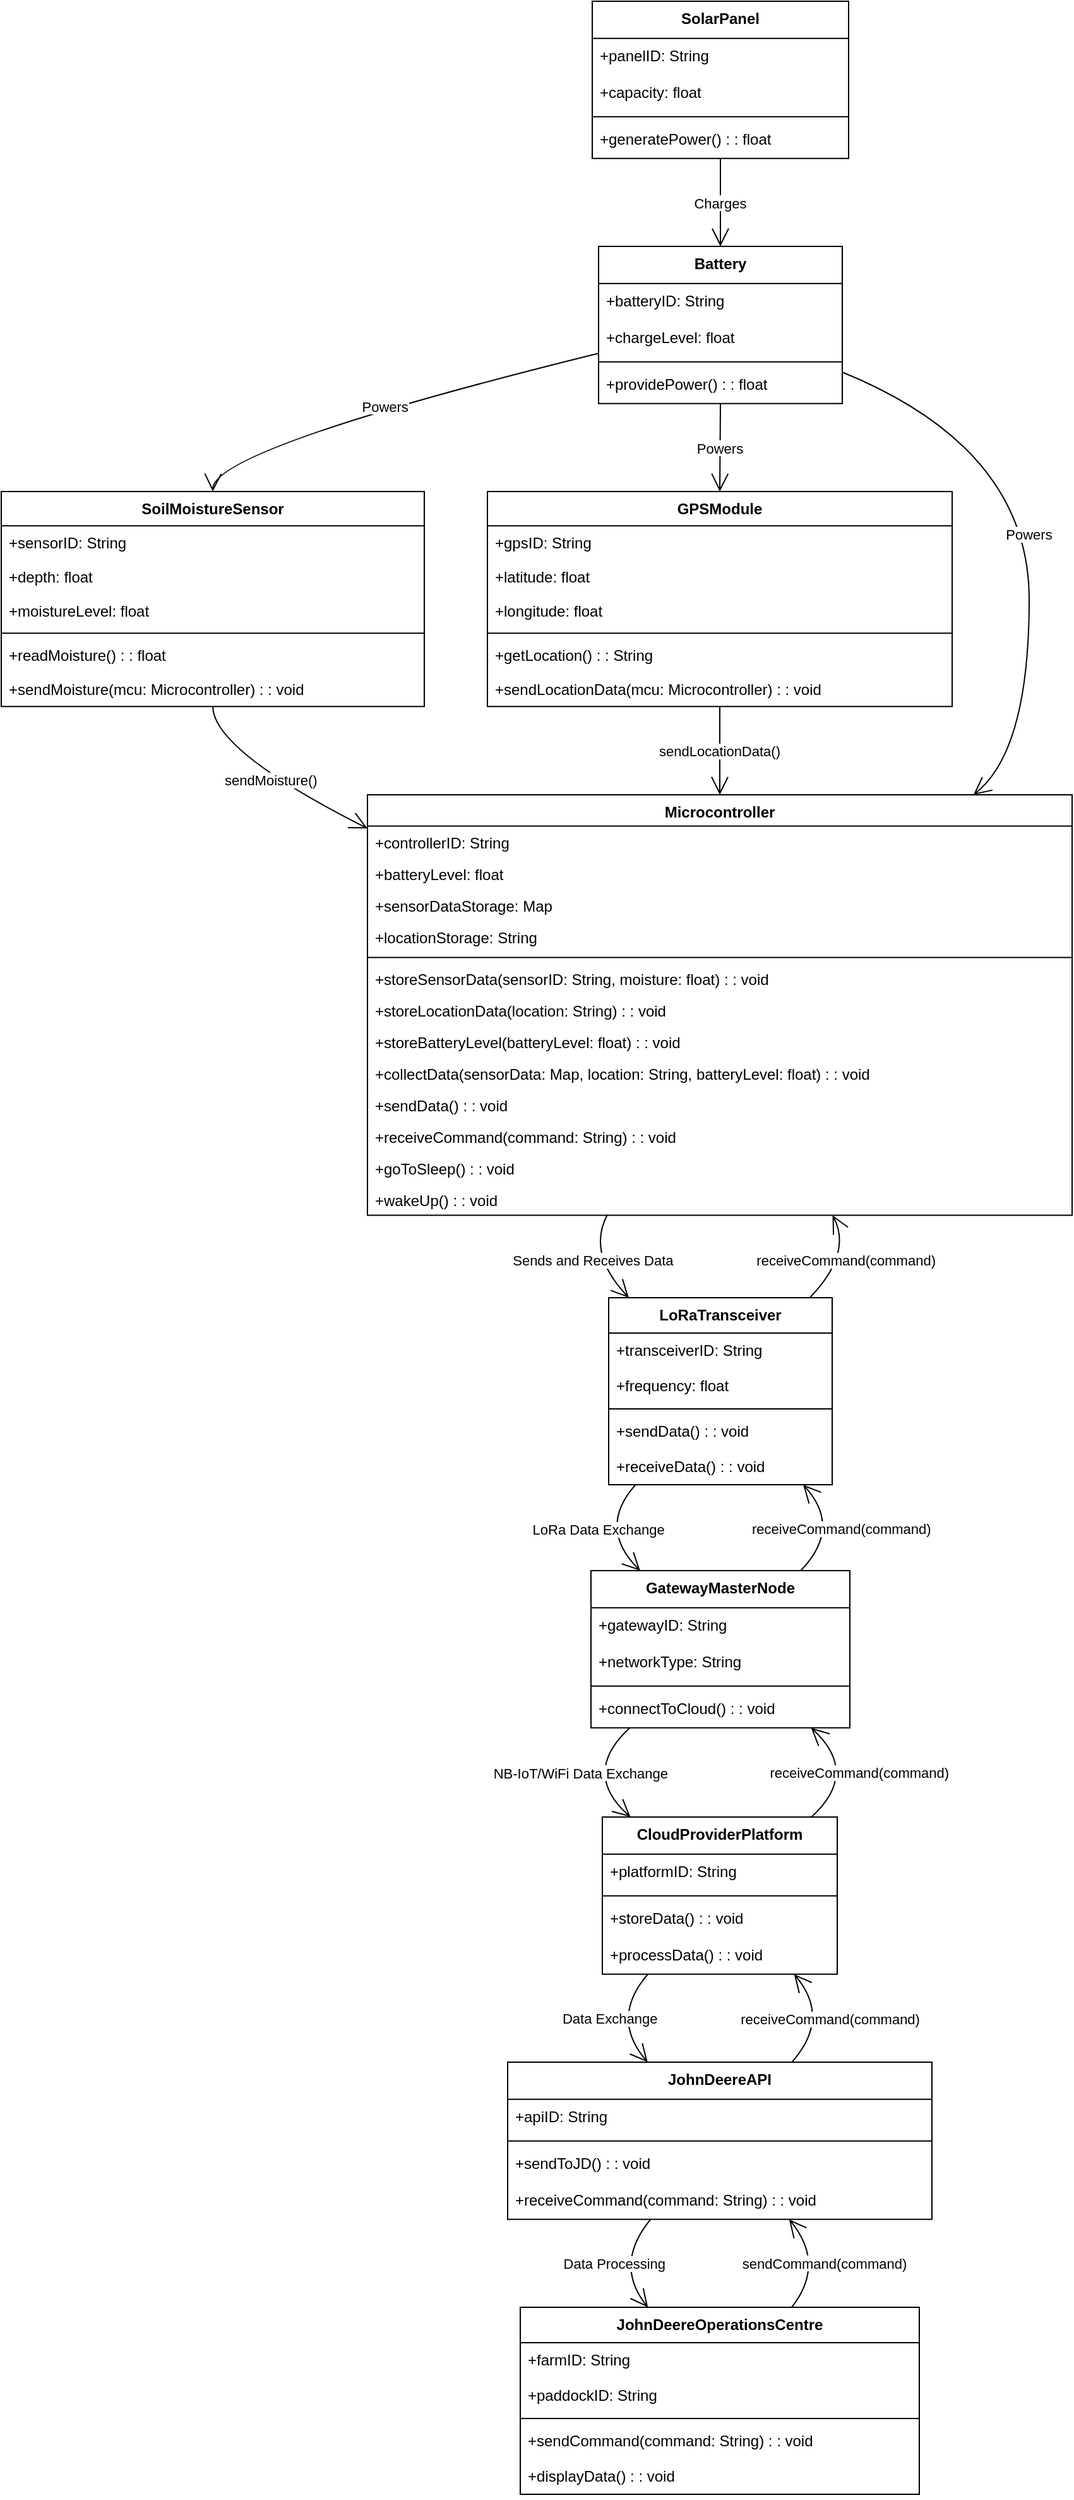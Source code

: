<mxfile version="24.7.7">
  <diagram name="Page-1" id="TWCAaEKKfaMMybVWMpOi">
    <mxGraphModel dx="1271" dy="721" grid="1" gridSize="10" guides="1" tooltips="1" connect="1" arrows="1" fold="1" page="1" pageScale="1" pageWidth="900" pageHeight="2000" math="0" shadow="0">
      <root>
        <mxCell id="0" />
        <mxCell id="1" parent="0" />
        <mxCell id="jDjK_EPP-fmJQz1YQU-N-2" value="SoilMoistureSensor" style="swimlane;fontStyle=1;align=center;verticalAlign=top;childLayout=stackLayout;horizontal=1;startSize=27.133;horizontalStack=0;resizeParent=1;resizeParentMax=0;resizeLast=0;collapsible=0;marginBottom=0;" vertex="1" parent="1">
          <mxGeometry x="9" y="398" width="335" height="170.133" as="geometry" />
        </mxCell>
        <mxCell id="jDjK_EPP-fmJQz1YQU-N-3" value="+sensorID: String" style="text;strokeColor=none;fillColor=none;align=left;verticalAlign=top;spacingLeft=4;spacingRight=4;overflow=hidden;rotatable=0;points=[[0,0.5],[1,0.5]];portConstraint=eastwest;" vertex="1" parent="jDjK_EPP-fmJQz1YQU-N-2">
          <mxGeometry y="27.133" width="335" height="27" as="geometry" />
        </mxCell>
        <mxCell id="jDjK_EPP-fmJQz1YQU-N-4" value="+depth: float" style="text;strokeColor=none;fillColor=none;align=left;verticalAlign=top;spacingLeft=4;spacingRight=4;overflow=hidden;rotatable=0;points=[[0,0.5],[1,0.5]];portConstraint=eastwest;" vertex="1" parent="jDjK_EPP-fmJQz1YQU-N-2">
          <mxGeometry y="54.133" width="335" height="27" as="geometry" />
        </mxCell>
        <mxCell id="jDjK_EPP-fmJQz1YQU-N-5" value="+moistureLevel: float" style="text;strokeColor=none;fillColor=none;align=left;verticalAlign=top;spacingLeft=4;spacingRight=4;overflow=hidden;rotatable=0;points=[[0,0.5],[1,0.5]];portConstraint=eastwest;" vertex="1" parent="jDjK_EPP-fmJQz1YQU-N-2">
          <mxGeometry y="81.133" width="335" height="27" as="geometry" />
        </mxCell>
        <mxCell id="jDjK_EPP-fmJQz1YQU-N-6" style="line;strokeWidth=1;fillColor=none;align=left;verticalAlign=middle;spacingTop=-1;spacingLeft=3;spacingRight=3;rotatable=0;labelPosition=right;points=[];portConstraint=eastwest;strokeColor=inherit;" vertex="1" parent="jDjK_EPP-fmJQz1YQU-N-2">
          <mxGeometry y="108.133" width="335" height="8" as="geometry" />
        </mxCell>
        <mxCell id="jDjK_EPP-fmJQz1YQU-N-7" value="+readMoisture() : : float" style="text;strokeColor=none;fillColor=none;align=left;verticalAlign=top;spacingLeft=4;spacingRight=4;overflow=hidden;rotatable=0;points=[[0,0.5],[1,0.5]];portConstraint=eastwest;" vertex="1" parent="jDjK_EPP-fmJQz1YQU-N-2">
          <mxGeometry y="116.133" width="335" height="27" as="geometry" />
        </mxCell>
        <mxCell id="jDjK_EPP-fmJQz1YQU-N-8" value="+sendMoisture(mcu: Microcontroller) : : void" style="text;strokeColor=none;fillColor=none;align=left;verticalAlign=top;spacingLeft=4;spacingRight=4;overflow=hidden;rotatable=0;points=[[0,0.5],[1,0.5]];portConstraint=eastwest;" vertex="1" parent="jDjK_EPP-fmJQz1YQU-N-2">
          <mxGeometry y="143.133" width="335" height="27" as="geometry" />
        </mxCell>
        <mxCell id="jDjK_EPP-fmJQz1YQU-N-9" value="GPSModule" style="swimlane;fontStyle=1;align=center;verticalAlign=top;childLayout=stackLayout;horizontal=1;startSize=27.133;horizontalStack=0;resizeParent=1;resizeParentMax=0;resizeLast=0;collapsible=0;marginBottom=0;" vertex="1" parent="1">
          <mxGeometry x="394" y="398" width="368" height="170.133" as="geometry" />
        </mxCell>
        <mxCell id="jDjK_EPP-fmJQz1YQU-N-10" value="+gpsID: String" style="text;strokeColor=none;fillColor=none;align=left;verticalAlign=top;spacingLeft=4;spacingRight=4;overflow=hidden;rotatable=0;points=[[0,0.5],[1,0.5]];portConstraint=eastwest;" vertex="1" parent="jDjK_EPP-fmJQz1YQU-N-9">
          <mxGeometry y="27.133" width="368" height="27" as="geometry" />
        </mxCell>
        <mxCell id="jDjK_EPP-fmJQz1YQU-N-11" value="+latitude: float" style="text;strokeColor=none;fillColor=none;align=left;verticalAlign=top;spacingLeft=4;spacingRight=4;overflow=hidden;rotatable=0;points=[[0,0.5],[1,0.5]];portConstraint=eastwest;" vertex="1" parent="jDjK_EPP-fmJQz1YQU-N-9">
          <mxGeometry y="54.133" width="368" height="27" as="geometry" />
        </mxCell>
        <mxCell id="jDjK_EPP-fmJQz1YQU-N-12" value="+longitude: float" style="text;strokeColor=none;fillColor=none;align=left;verticalAlign=top;spacingLeft=4;spacingRight=4;overflow=hidden;rotatable=0;points=[[0,0.5],[1,0.5]];portConstraint=eastwest;" vertex="1" parent="jDjK_EPP-fmJQz1YQU-N-9">
          <mxGeometry y="81.133" width="368" height="27" as="geometry" />
        </mxCell>
        <mxCell id="jDjK_EPP-fmJQz1YQU-N-13" style="line;strokeWidth=1;fillColor=none;align=left;verticalAlign=middle;spacingTop=-1;spacingLeft=3;spacingRight=3;rotatable=0;labelPosition=right;points=[];portConstraint=eastwest;strokeColor=inherit;" vertex="1" parent="jDjK_EPP-fmJQz1YQU-N-9">
          <mxGeometry y="108.133" width="368" height="8" as="geometry" />
        </mxCell>
        <mxCell id="jDjK_EPP-fmJQz1YQU-N-14" value="+getLocation() : : String" style="text;strokeColor=none;fillColor=none;align=left;verticalAlign=top;spacingLeft=4;spacingRight=4;overflow=hidden;rotatable=0;points=[[0,0.5],[1,0.5]];portConstraint=eastwest;" vertex="1" parent="jDjK_EPP-fmJQz1YQU-N-9">
          <mxGeometry y="116.133" width="368" height="27" as="geometry" />
        </mxCell>
        <mxCell id="jDjK_EPP-fmJQz1YQU-N-15" value="+sendLocationData(mcu: Microcontroller) : : void" style="text;strokeColor=none;fillColor=none;align=left;verticalAlign=top;spacingLeft=4;spacingRight=4;overflow=hidden;rotatable=0;points=[[0,0.5],[1,0.5]];portConstraint=eastwest;" vertex="1" parent="jDjK_EPP-fmJQz1YQU-N-9">
          <mxGeometry y="143.133" width="368" height="27" as="geometry" />
        </mxCell>
        <mxCell id="jDjK_EPP-fmJQz1YQU-N-16" value="Microcontroller" style="swimlane;fontStyle=1;align=center;verticalAlign=top;childLayout=stackLayout;horizontal=1;startSize=24.71;horizontalStack=0;resizeParent=1;resizeParentMax=0;resizeLast=0;collapsible=0;marginBottom=0;" vertex="1" parent="1">
          <mxGeometry x="299" y="638" width="558" height="332.71" as="geometry" />
        </mxCell>
        <mxCell id="jDjK_EPP-fmJQz1YQU-N-17" value="+controllerID: String" style="text;strokeColor=none;fillColor=none;align=left;verticalAlign=top;spacingLeft=4;spacingRight=4;overflow=hidden;rotatable=0;points=[[0,0.5],[1,0.5]];portConstraint=eastwest;" vertex="1" parent="jDjK_EPP-fmJQz1YQU-N-16">
          <mxGeometry y="24.71" width="558" height="25" as="geometry" />
        </mxCell>
        <mxCell id="jDjK_EPP-fmJQz1YQU-N-18" value="+batteryLevel: float" style="text;strokeColor=none;fillColor=none;align=left;verticalAlign=top;spacingLeft=4;spacingRight=4;overflow=hidden;rotatable=0;points=[[0,0.5],[1,0.5]];portConstraint=eastwest;" vertex="1" parent="jDjK_EPP-fmJQz1YQU-N-16">
          <mxGeometry y="49.71" width="558" height="25" as="geometry" />
        </mxCell>
        <mxCell id="jDjK_EPP-fmJQz1YQU-N-19" value="+sensorDataStorage: Map" style="text;strokeColor=none;fillColor=none;align=left;verticalAlign=top;spacingLeft=4;spacingRight=4;overflow=hidden;rotatable=0;points=[[0,0.5],[1,0.5]];portConstraint=eastwest;" vertex="1" parent="jDjK_EPP-fmJQz1YQU-N-16">
          <mxGeometry y="74.71" width="558" height="25" as="geometry" />
        </mxCell>
        <mxCell id="jDjK_EPP-fmJQz1YQU-N-20" value="+locationStorage: String" style="text;strokeColor=none;fillColor=none;align=left;verticalAlign=top;spacingLeft=4;spacingRight=4;overflow=hidden;rotatable=0;points=[[0,0.5],[1,0.5]];portConstraint=eastwest;" vertex="1" parent="jDjK_EPP-fmJQz1YQU-N-16">
          <mxGeometry y="99.71" width="558" height="25" as="geometry" />
        </mxCell>
        <mxCell id="jDjK_EPP-fmJQz1YQU-N-21" style="line;strokeWidth=1;fillColor=none;align=left;verticalAlign=middle;spacingTop=-1;spacingLeft=3;spacingRight=3;rotatable=0;labelPosition=right;points=[];portConstraint=eastwest;strokeColor=inherit;" vertex="1" parent="jDjK_EPP-fmJQz1YQU-N-16">
          <mxGeometry y="124.71" width="558" height="8" as="geometry" />
        </mxCell>
        <mxCell id="jDjK_EPP-fmJQz1YQU-N-22" value="+storeSensorData(sensorID: String, moisture: float) : : void" style="text;strokeColor=none;fillColor=none;align=left;verticalAlign=top;spacingLeft=4;spacingRight=4;overflow=hidden;rotatable=0;points=[[0,0.5],[1,0.5]];portConstraint=eastwest;" vertex="1" parent="jDjK_EPP-fmJQz1YQU-N-16">
          <mxGeometry y="132.71" width="558" height="25" as="geometry" />
        </mxCell>
        <mxCell id="jDjK_EPP-fmJQz1YQU-N-23" value="+storeLocationData(location: String) : : void" style="text;strokeColor=none;fillColor=none;align=left;verticalAlign=top;spacingLeft=4;spacingRight=4;overflow=hidden;rotatable=0;points=[[0,0.5],[1,0.5]];portConstraint=eastwest;" vertex="1" parent="jDjK_EPP-fmJQz1YQU-N-16">
          <mxGeometry y="157.71" width="558" height="25" as="geometry" />
        </mxCell>
        <mxCell id="jDjK_EPP-fmJQz1YQU-N-24" value="+storeBatteryLevel(batteryLevel: float) : : void" style="text;strokeColor=none;fillColor=none;align=left;verticalAlign=top;spacingLeft=4;spacingRight=4;overflow=hidden;rotatable=0;points=[[0,0.5],[1,0.5]];portConstraint=eastwest;" vertex="1" parent="jDjK_EPP-fmJQz1YQU-N-16">
          <mxGeometry y="182.71" width="558" height="25" as="geometry" />
        </mxCell>
        <mxCell id="jDjK_EPP-fmJQz1YQU-N-25" value="+collectData(sensorData: Map, location: String, batteryLevel: float) : : void" style="text;strokeColor=none;fillColor=none;align=left;verticalAlign=top;spacingLeft=4;spacingRight=4;overflow=hidden;rotatable=0;points=[[0,0.5],[1,0.5]];portConstraint=eastwest;" vertex="1" parent="jDjK_EPP-fmJQz1YQU-N-16">
          <mxGeometry y="207.71" width="558" height="25" as="geometry" />
        </mxCell>
        <mxCell id="jDjK_EPP-fmJQz1YQU-N-26" value="+sendData() : : void" style="text;strokeColor=none;fillColor=none;align=left;verticalAlign=top;spacingLeft=4;spacingRight=4;overflow=hidden;rotatable=0;points=[[0,0.5],[1,0.5]];portConstraint=eastwest;" vertex="1" parent="jDjK_EPP-fmJQz1YQU-N-16">
          <mxGeometry y="232.71" width="558" height="25" as="geometry" />
        </mxCell>
        <mxCell id="jDjK_EPP-fmJQz1YQU-N-27" value="+receiveCommand(command: String) : : void" style="text;strokeColor=none;fillColor=none;align=left;verticalAlign=top;spacingLeft=4;spacingRight=4;overflow=hidden;rotatable=0;points=[[0,0.5],[1,0.5]];portConstraint=eastwest;" vertex="1" parent="jDjK_EPP-fmJQz1YQU-N-16">
          <mxGeometry y="257.71" width="558" height="25" as="geometry" />
        </mxCell>
        <mxCell id="jDjK_EPP-fmJQz1YQU-N-28" value="+goToSleep() : : void" style="text;strokeColor=none;fillColor=none;align=left;verticalAlign=top;spacingLeft=4;spacingRight=4;overflow=hidden;rotatable=0;points=[[0,0.5],[1,0.5]];portConstraint=eastwest;" vertex="1" parent="jDjK_EPP-fmJQz1YQU-N-16">
          <mxGeometry y="282.71" width="558" height="25" as="geometry" />
        </mxCell>
        <mxCell id="jDjK_EPP-fmJQz1YQU-N-29" value="+wakeUp() : : void" style="text;strokeColor=none;fillColor=none;align=left;verticalAlign=top;spacingLeft=4;spacingRight=4;overflow=hidden;rotatable=0;points=[[0,0.5],[1,0.5]];portConstraint=eastwest;" vertex="1" parent="jDjK_EPP-fmJQz1YQU-N-16">
          <mxGeometry y="307.71" width="558" height="25" as="geometry" />
        </mxCell>
        <mxCell id="jDjK_EPP-fmJQz1YQU-N-30" value="SolarPanel" style="swimlane;fontStyle=1;align=center;verticalAlign=top;childLayout=stackLayout;horizontal=1;startSize=29.383;horizontalStack=0;resizeParent=1;resizeParentMax=0;resizeLast=0;collapsible=0;marginBottom=0;" vertex="1" parent="1">
          <mxGeometry x="477" y="10" width="203" height="124.383" as="geometry" />
        </mxCell>
        <mxCell id="jDjK_EPP-fmJQz1YQU-N-31" value="+panelID: String" style="text;strokeColor=none;fillColor=none;align=left;verticalAlign=top;spacingLeft=4;spacingRight=4;overflow=hidden;rotatable=0;points=[[0,0.5],[1,0.5]];portConstraint=eastwest;" vertex="1" parent="jDjK_EPP-fmJQz1YQU-N-30">
          <mxGeometry y="29.383" width="203" height="29" as="geometry" />
        </mxCell>
        <mxCell id="jDjK_EPP-fmJQz1YQU-N-32" value="+capacity: float" style="text;strokeColor=none;fillColor=none;align=left;verticalAlign=top;spacingLeft=4;spacingRight=4;overflow=hidden;rotatable=0;points=[[0,0.5],[1,0.5]];portConstraint=eastwest;" vertex="1" parent="jDjK_EPP-fmJQz1YQU-N-30">
          <mxGeometry y="58.383" width="203" height="29" as="geometry" />
        </mxCell>
        <mxCell id="jDjK_EPP-fmJQz1YQU-N-33" style="line;strokeWidth=1;fillColor=none;align=left;verticalAlign=middle;spacingTop=-1;spacingLeft=3;spacingRight=3;rotatable=0;labelPosition=right;points=[];portConstraint=eastwest;strokeColor=inherit;" vertex="1" parent="jDjK_EPP-fmJQz1YQU-N-30">
          <mxGeometry y="87.383" width="203" height="8" as="geometry" />
        </mxCell>
        <mxCell id="jDjK_EPP-fmJQz1YQU-N-34" value="+generatePower() : : float" style="text;strokeColor=none;fillColor=none;align=left;verticalAlign=top;spacingLeft=4;spacingRight=4;overflow=hidden;rotatable=0;points=[[0,0.5],[1,0.5]];portConstraint=eastwest;" vertex="1" parent="jDjK_EPP-fmJQz1YQU-N-30">
          <mxGeometry y="95.383" width="203" height="29" as="geometry" />
        </mxCell>
        <mxCell id="jDjK_EPP-fmJQz1YQU-N-35" value="Battery" style="swimlane;fontStyle=1;align=center;verticalAlign=top;childLayout=stackLayout;horizontal=1;startSize=29.383;horizontalStack=0;resizeParent=1;resizeParentMax=0;resizeLast=0;collapsible=0;marginBottom=0;" vertex="1" parent="1">
          <mxGeometry x="482" y="204" width="193" height="124.383" as="geometry" />
        </mxCell>
        <mxCell id="jDjK_EPP-fmJQz1YQU-N-36" value="+batteryID: String" style="text;strokeColor=none;fillColor=none;align=left;verticalAlign=top;spacingLeft=4;spacingRight=4;overflow=hidden;rotatable=0;points=[[0,0.5],[1,0.5]];portConstraint=eastwest;" vertex="1" parent="jDjK_EPP-fmJQz1YQU-N-35">
          <mxGeometry y="29.383" width="193" height="29" as="geometry" />
        </mxCell>
        <mxCell id="jDjK_EPP-fmJQz1YQU-N-37" value="+chargeLevel: float" style="text;strokeColor=none;fillColor=none;align=left;verticalAlign=top;spacingLeft=4;spacingRight=4;overflow=hidden;rotatable=0;points=[[0,0.5],[1,0.5]];portConstraint=eastwest;" vertex="1" parent="jDjK_EPP-fmJQz1YQU-N-35">
          <mxGeometry y="58.383" width="193" height="29" as="geometry" />
        </mxCell>
        <mxCell id="jDjK_EPP-fmJQz1YQU-N-38" style="line;strokeWidth=1;fillColor=none;align=left;verticalAlign=middle;spacingTop=-1;spacingLeft=3;spacingRight=3;rotatable=0;labelPosition=right;points=[];portConstraint=eastwest;strokeColor=inherit;" vertex="1" parent="jDjK_EPP-fmJQz1YQU-N-35">
          <mxGeometry y="87.383" width="193" height="8" as="geometry" />
        </mxCell>
        <mxCell id="jDjK_EPP-fmJQz1YQU-N-39" value="+providePower() : : float" style="text;strokeColor=none;fillColor=none;align=left;verticalAlign=top;spacingLeft=4;spacingRight=4;overflow=hidden;rotatable=0;points=[[0,0.5],[1,0.5]];portConstraint=eastwest;" vertex="1" parent="jDjK_EPP-fmJQz1YQU-N-35">
          <mxGeometry y="95.383" width="193" height="29" as="geometry" />
        </mxCell>
        <mxCell id="jDjK_EPP-fmJQz1YQU-N-40" value="LoRaTransceiver" style="swimlane;fontStyle=1;align=center;verticalAlign=top;childLayout=stackLayout;horizontal=1;startSize=28.033;horizontalStack=0;resizeParent=1;resizeParentMax=0;resizeLast=0;collapsible=0;marginBottom=0;" vertex="1" parent="1">
          <mxGeometry x="490" y="1036" width="177" height="148.033" as="geometry" />
        </mxCell>
        <mxCell id="jDjK_EPP-fmJQz1YQU-N-41" value="+transceiverID: String" style="text;strokeColor=none;fillColor=none;align=left;verticalAlign=top;spacingLeft=4;spacingRight=4;overflow=hidden;rotatable=0;points=[[0,0.5],[1,0.5]];portConstraint=eastwest;" vertex="1" parent="jDjK_EPP-fmJQz1YQU-N-40">
          <mxGeometry y="28.033" width="177" height="28" as="geometry" />
        </mxCell>
        <mxCell id="jDjK_EPP-fmJQz1YQU-N-42" value="+frequency: float" style="text;strokeColor=none;fillColor=none;align=left;verticalAlign=top;spacingLeft=4;spacingRight=4;overflow=hidden;rotatable=0;points=[[0,0.5],[1,0.5]];portConstraint=eastwest;" vertex="1" parent="jDjK_EPP-fmJQz1YQU-N-40">
          <mxGeometry y="56.033" width="177" height="28" as="geometry" />
        </mxCell>
        <mxCell id="jDjK_EPP-fmJQz1YQU-N-43" style="line;strokeWidth=1;fillColor=none;align=left;verticalAlign=middle;spacingTop=-1;spacingLeft=3;spacingRight=3;rotatable=0;labelPosition=right;points=[];portConstraint=eastwest;strokeColor=inherit;" vertex="1" parent="jDjK_EPP-fmJQz1YQU-N-40">
          <mxGeometry y="84.033" width="177" height="8" as="geometry" />
        </mxCell>
        <mxCell id="jDjK_EPP-fmJQz1YQU-N-44" value="+sendData() : : void" style="text;strokeColor=none;fillColor=none;align=left;verticalAlign=top;spacingLeft=4;spacingRight=4;overflow=hidden;rotatable=0;points=[[0,0.5],[1,0.5]];portConstraint=eastwest;" vertex="1" parent="jDjK_EPP-fmJQz1YQU-N-40">
          <mxGeometry y="92.033" width="177" height="28" as="geometry" />
        </mxCell>
        <mxCell id="jDjK_EPP-fmJQz1YQU-N-45" value="+receiveData() : : void" style="text;strokeColor=none;fillColor=none;align=left;verticalAlign=top;spacingLeft=4;spacingRight=4;overflow=hidden;rotatable=0;points=[[0,0.5],[1,0.5]];portConstraint=eastwest;" vertex="1" parent="jDjK_EPP-fmJQz1YQU-N-40">
          <mxGeometry y="120.033" width="177" height="28" as="geometry" />
        </mxCell>
        <mxCell id="jDjK_EPP-fmJQz1YQU-N-46" value="GatewayMasterNode" style="swimlane;fontStyle=1;align=center;verticalAlign=top;childLayout=stackLayout;horizontal=1;startSize=29.383;horizontalStack=0;resizeParent=1;resizeParentMax=0;resizeLast=0;collapsible=0;marginBottom=0;" vertex="1" parent="1">
          <mxGeometry x="476" y="1252" width="205" height="124.383" as="geometry" />
        </mxCell>
        <mxCell id="jDjK_EPP-fmJQz1YQU-N-47" value="+gatewayID: String" style="text;strokeColor=none;fillColor=none;align=left;verticalAlign=top;spacingLeft=4;spacingRight=4;overflow=hidden;rotatable=0;points=[[0,0.5],[1,0.5]];portConstraint=eastwest;" vertex="1" parent="jDjK_EPP-fmJQz1YQU-N-46">
          <mxGeometry y="29.383" width="205" height="29" as="geometry" />
        </mxCell>
        <mxCell id="jDjK_EPP-fmJQz1YQU-N-48" value="+networkType: String" style="text;strokeColor=none;fillColor=none;align=left;verticalAlign=top;spacingLeft=4;spacingRight=4;overflow=hidden;rotatable=0;points=[[0,0.5],[1,0.5]];portConstraint=eastwest;" vertex="1" parent="jDjK_EPP-fmJQz1YQU-N-46">
          <mxGeometry y="58.383" width="205" height="29" as="geometry" />
        </mxCell>
        <mxCell id="jDjK_EPP-fmJQz1YQU-N-49" style="line;strokeWidth=1;fillColor=none;align=left;verticalAlign=middle;spacingTop=-1;spacingLeft=3;spacingRight=3;rotatable=0;labelPosition=right;points=[];portConstraint=eastwest;strokeColor=inherit;" vertex="1" parent="jDjK_EPP-fmJQz1YQU-N-46">
          <mxGeometry y="87.383" width="205" height="8" as="geometry" />
        </mxCell>
        <mxCell id="jDjK_EPP-fmJQz1YQU-N-50" value="+connectToCloud() : : void" style="text;strokeColor=none;fillColor=none;align=left;verticalAlign=top;spacingLeft=4;spacingRight=4;overflow=hidden;rotatable=0;points=[[0,0.5],[1,0.5]];portConstraint=eastwest;" vertex="1" parent="jDjK_EPP-fmJQz1YQU-N-46">
          <mxGeometry y="95.383" width="205" height="29" as="geometry" />
        </mxCell>
        <mxCell id="jDjK_EPP-fmJQz1YQU-N-51" value="CloudProviderPlatform" style="swimlane;fontStyle=1;align=center;verticalAlign=top;childLayout=stackLayout;horizontal=1;startSize=29.383;horizontalStack=0;resizeParent=1;resizeParentMax=0;resizeLast=0;collapsible=0;marginBottom=0;" vertex="1" parent="1">
          <mxGeometry x="485" y="1447" width="186" height="124.383" as="geometry" />
        </mxCell>
        <mxCell id="jDjK_EPP-fmJQz1YQU-N-52" value="+platformID: String" style="text;strokeColor=none;fillColor=none;align=left;verticalAlign=top;spacingLeft=4;spacingRight=4;overflow=hidden;rotatable=0;points=[[0,0.5],[1,0.5]];portConstraint=eastwest;" vertex="1" parent="jDjK_EPP-fmJQz1YQU-N-51">
          <mxGeometry y="29.383" width="186" height="29" as="geometry" />
        </mxCell>
        <mxCell id="jDjK_EPP-fmJQz1YQU-N-53" style="line;strokeWidth=1;fillColor=none;align=left;verticalAlign=middle;spacingTop=-1;spacingLeft=3;spacingRight=3;rotatable=0;labelPosition=right;points=[];portConstraint=eastwest;strokeColor=inherit;" vertex="1" parent="jDjK_EPP-fmJQz1YQU-N-51">
          <mxGeometry y="58.383" width="186" height="8" as="geometry" />
        </mxCell>
        <mxCell id="jDjK_EPP-fmJQz1YQU-N-54" value="+storeData() : : void" style="text;strokeColor=none;fillColor=none;align=left;verticalAlign=top;spacingLeft=4;spacingRight=4;overflow=hidden;rotatable=0;points=[[0,0.5],[1,0.5]];portConstraint=eastwest;" vertex="1" parent="jDjK_EPP-fmJQz1YQU-N-51">
          <mxGeometry y="66.383" width="186" height="29" as="geometry" />
        </mxCell>
        <mxCell id="jDjK_EPP-fmJQz1YQU-N-55" value="+processData() : : void" style="text;strokeColor=none;fillColor=none;align=left;verticalAlign=top;spacingLeft=4;spacingRight=4;overflow=hidden;rotatable=0;points=[[0,0.5],[1,0.5]];portConstraint=eastwest;" vertex="1" parent="jDjK_EPP-fmJQz1YQU-N-51">
          <mxGeometry y="95.383" width="186" height="29" as="geometry" />
        </mxCell>
        <mxCell id="jDjK_EPP-fmJQz1YQU-N-56" value="JohnDeereAPI" style="swimlane;fontStyle=1;align=center;verticalAlign=top;childLayout=stackLayout;horizontal=1;startSize=29.383;horizontalStack=0;resizeParent=1;resizeParentMax=0;resizeLast=0;collapsible=0;marginBottom=0;" vertex="1" parent="1">
          <mxGeometry x="410" y="1641" width="336" height="124.383" as="geometry" />
        </mxCell>
        <mxCell id="jDjK_EPP-fmJQz1YQU-N-57" value="+apiID: String" style="text;strokeColor=none;fillColor=none;align=left;verticalAlign=top;spacingLeft=4;spacingRight=4;overflow=hidden;rotatable=0;points=[[0,0.5],[1,0.5]];portConstraint=eastwest;" vertex="1" parent="jDjK_EPP-fmJQz1YQU-N-56">
          <mxGeometry y="29.383" width="336" height="29" as="geometry" />
        </mxCell>
        <mxCell id="jDjK_EPP-fmJQz1YQU-N-58" style="line;strokeWidth=1;fillColor=none;align=left;verticalAlign=middle;spacingTop=-1;spacingLeft=3;spacingRight=3;rotatable=0;labelPosition=right;points=[];portConstraint=eastwest;strokeColor=inherit;" vertex="1" parent="jDjK_EPP-fmJQz1YQU-N-56">
          <mxGeometry y="58.383" width="336" height="8" as="geometry" />
        </mxCell>
        <mxCell id="jDjK_EPP-fmJQz1YQU-N-59" value="+sendToJD() : : void" style="text;strokeColor=none;fillColor=none;align=left;verticalAlign=top;spacingLeft=4;spacingRight=4;overflow=hidden;rotatable=0;points=[[0,0.5],[1,0.5]];portConstraint=eastwest;" vertex="1" parent="jDjK_EPP-fmJQz1YQU-N-56">
          <mxGeometry y="66.383" width="336" height="29" as="geometry" />
        </mxCell>
        <mxCell id="jDjK_EPP-fmJQz1YQU-N-60" value="+receiveCommand(command: String) : : void" style="text;strokeColor=none;fillColor=none;align=left;verticalAlign=top;spacingLeft=4;spacingRight=4;overflow=hidden;rotatable=0;points=[[0,0.5],[1,0.5]];portConstraint=eastwest;" vertex="1" parent="jDjK_EPP-fmJQz1YQU-N-56">
          <mxGeometry y="95.383" width="336" height="29" as="geometry" />
        </mxCell>
        <mxCell id="jDjK_EPP-fmJQz1YQU-N-61" value="JohnDeereOperationsCentre" style="swimlane;fontStyle=1;align=center;verticalAlign=top;childLayout=stackLayout;horizontal=1;startSize=28.033;horizontalStack=0;resizeParent=1;resizeParentMax=0;resizeLast=0;collapsible=0;marginBottom=0;" vertex="1" parent="1">
          <mxGeometry x="420" y="1835" width="316" height="148.033" as="geometry" />
        </mxCell>
        <mxCell id="jDjK_EPP-fmJQz1YQU-N-62" value="+farmID: String" style="text;strokeColor=none;fillColor=none;align=left;verticalAlign=top;spacingLeft=4;spacingRight=4;overflow=hidden;rotatable=0;points=[[0,0.5],[1,0.5]];portConstraint=eastwest;" vertex="1" parent="jDjK_EPP-fmJQz1YQU-N-61">
          <mxGeometry y="28.033" width="316" height="28" as="geometry" />
        </mxCell>
        <mxCell id="jDjK_EPP-fmJQz1YQU-N-63" value="+paddockID: String" style="text;strokeColor=none;fillColor=none;align=left;verticalAlign=top;spacingLeft=4;spacingRight=4;overflow=hidden;rotatable=0;points=[[0,0.5],[1,0.5]];portConstraint=eastwest;" vertex="1" parent="jDjK_EPP-fmJQz1YQU-N-61">
          <mxGeometry y="56.033" width="316" height="28" as="geometry" />
        </mxCell>
        <mxCell id="jDjK_EPP-fmJQz1YQU-N-64" style="line;strokeWidth=1;fillColor=none;align=left;verticalAlign=middle;spacingTop=-1;spacingLeft=3;spacingRight=3;rotatable=0;labelPosition=right;points=[];portConstraint=eastwest;strokeColor=inherit;" vertex="1" parent="jDjK_EPP-fmJQz1YQU-N-61">
          <mxGeometry y="84.033" width="316" height="8" as="geometry" />
        </mxCell>
        <mxCell id="jDjK_EPP-fmJQz1YQU-N-65" value="+sendCommand(command: String) : : void" style="text;strokeColor=none;fillColor=none;align=left;verticalAlign=top;spacingLeft=4;spacingRight=4;overflow=hidden;rotatable=0;points=[[0,0.5],[1,0.5]];portConstraint=eastwest;" vertex="1" parent="jDjK_EPP-fmJQz1YQU-N-61">
          <mxGeometry y="92.033" width="316" height="28" as="geometry" />
        </mxCell>
        <mxCell id="jDjK_EPP-fmJQz1YQU-N-66" value="+displayData() : : void" style="text;strokeColor=none;fillColor=none;align=left;verticalAlign=top;spacingLeft=4;spacingRight=4;overflow=hidden;rotatable=0;points=[[0,0.5],[1,0.5]];portConstraint=eastwest;" vertex="1" parent="jDjK_EPP-fmJQz1YQU-N-61">
          <mxGeometry y="120.033" width="316" height="28" as="geometry" />
        </mxCell>
        <mxCell id="jDjK_EPP-fmJQz1YQU-N-67" value="sendMoisture()" style="curved=1;startArrow=none;endArrow=open;endSize=12;exitX=0.5;exitY=1;entryX=0;entryY=0.08;rounded=0;" edge="1" parent="1" source="jDjK_EPP-fmJQz1YQU-N-2" target="jDjK_EPP-fmJQz1YQU-N-16">
          <mxGeometry relative="1" as="geometry">
            <Array as="points">
              <mxPoint x="177" y="603" />
            </Array>
          </mxGeometry>
        </mxCell>
        <mxCell id="jDjK_EPP-fmJQz1YQU-N-68" value="sendLocationData()" style="curved=1;startArrow=none;endArrow=open;endSize=12;exitX=0.5;exitY=1;entryX=0.5;entryY=0;rounded=0;" edge="1" parent="1" source="jDjK_EPP-fmJQz1YQU-N-9" target="jDjK_EPP-fmJQz1YQU-N-16">
          <mxGeometry relative="1" as="geometry">
            <Array as="points" />
          </mxGeometry>
        </mxCell>
        <mxCell id="jDjK_EPP-fmJQz1YQU-N-69" value="Charges" style="curved=1;startArrow=none;endArrow=open;endSize=12;exitX=0.5;exitY=1;entryX=0.5;entryY=0;rounded=0;" edge="1" parent="1" source="jDjK_EPP-fmJQz1YQU-N-30" target="jDjK_EPP-fmJQz1YQU-N-35">
          <mxGeometry relative="1" as="geometry">
            <Array as="points" />
          </mxGeometry>
        </mxCell>
        <mxCell id="jDjK_EPP-fmJQz1YQU-N-70" value="Powers" style="curved=1;startArrow=none;endArrow=open;endSize=12;exitX=1;exitY=0.8;entryX=0.86;entryY=0;rounded=0;" edge="1" parent="1" source="jDjK_EPP-fmJQz1YQU-N-35" target="jDjK_EPP-fmJQz1YQU-N-16">
          <mxGeometry relative="1" as="geometry">
            <Array as="points">
              <mxPoint x="823" y="364" />
              <mxPoint x="823" y="603" />
            </Array>
          </mxGeometry>
        </mxCell>
        <mxCell id="jDjK_EPP-fmJQz1YQU-N-71" value="Powers" style="curved=1;startArrow=none;endArrow=open;endSize=12;exitX=0;exitY=0.68;entryX=0.5;entryY=0;rounded=0;" edge="1" parent="1" source="jDjK_EPP-fmJQz1YQU-N-35" target="jDjK_EPP-fmJQz1YQU-N-2">
          <mxGeometry relative="1" as="geometry">
            <Array as="points">
              <mxPoint x="177" y="364" />
            </Array>
          </mxGeometry>
        </mxCell>
        <mxCell id="jDjK_EPP-fmJQz1YQU-N-72" value="Powers" style="curved=1;startArrow=none;endArrow=open;endSize=12;exitX=0.5;exitY=1;entryX=0.5;entryY=0;rounded=0;" edge="1" parent="1" source="jDjK_EPP-fmJQz1YQU-N-35" target="jDjK_EPP-fmJQz1YQU-N-9">
          <mxGeometry relative="1" as="geometry">
            <Array as="points" />
          </mxGeometry>
        </mxCell>
        <mxCell id="jDjK_EPP-fmJQz1YQU-N-73" value="Sends and Receives Data" style="curved=1;startArrow=none;endArrow=open;endSize=12;exitX=0.34;exitY=1;entryX=0.09;entryY=0;rounded=0;" edge="1" parent="1" source="jDjK_EPP-fmJQz1YQU-N-16" target="jDjK_EPP-fmJQz1YQU-N-40">
          <mxGeometry relative="1" as="geometry">
            <Array as="points">
              <mxPoint x="473" y="1001" />
            </Array>
          </mxGeometry>
        </mxCell>
        <mxCell id="jDjK_EPP-fmJQz1YQU-N-74" value="LoRa Data Exchange" style="curved=1;startArrow=none;endArrow=open;endSize=12;exitX=0.12;exitY=1;entryX=0.19;entryY=0;rounded=0;" edge="1" parent="1" source="jDjK_EPP-fmJQz1YQU-N-40" target="jDjK_EPP-fmJQz1YQU-N-46">
          <mxGeometry relative="1" as="geometry">
            <Array as="points">
              <mxPoint x="481" y="1218" />
            </Array>
          </mxGeometry>
        </mxCell>
        <mxCell id="jDjK_EPP-fmJQz1YQU-N-75" value="NB-IoT/WiFi Data Exchange" style="curved=1;startArrow=none;endArrow=open;endSize=12;exitX=0.15;exitY=1;entryX=0.12;entryY=0;rounded=0;" edge="1" parent="1" source="jDjK_EPP-fmJQz1YQU-N-46" target="jDjK_EPP-fmJQz1YQU-N-51">
          <mxGeometry relative="1" as="geometry">
            <Array as="points">
              <mxPoint x="468" y="1412" />
            </Array>
          </mxGeometry>
        </mxCell>
        <mxCell id="jDjK_EPP-fmJQz1YQU-N-76" value="Data Exchange" style="curved=1;startArrow=none;endArrow=open;endSize=12;exitX=0.2;exitY=0.99;entryX=0.33;entryY=0;rounded=0;" edge="1" parent="1" source="jDjK_EPP-fmJQz1YQU-N-51" target="jDjK_EPP-fmJQz1YQU-N-56">
          <mxGeometry relative="1" as="geometry">
            <Array as="points">
              <mxPoint x="491" y="1606" />
            </Array>
          </mxGeometry>
        </mxCell>
        <mxCell id="jDjK_EPP-fmJQz1YQU-N-77" value="Data Processing" style="curved=1;startArrow=none;endArrow=open;endSize=12;exitX=0.34;exitY=0.99;entryX=0.32;entryY=0;rounded=0;" edge="1" parent="1" source="jDjK_EPP-fmJQz1YQU-N-56" target="jDjK_EPP-fmJQz1YQU-N-61">
          <mxGeometry relative="1" as="geometry">
            <Array as="points">
              <mxPoint x="494" y="1801" />
            </Array>
          </mxGeometry>
        </mxCell>
        <mxCell id="jDjK_EPP-fmJQz1YQU-N-78" value="sendCommand(command)" style="curved=1;startArrow=none;endArrow=open;endSize=12;exitX=0.68;exitY=0;entryX=0.66;entryY=0.99;rounded=0;" edge="1" parent="1" source="jDjK_EPP-fmJQz1YQU-N-61" target="jDjK_EPP-fmJQz1YQU-N-56">
          <mxGeometry relative="1" as="geometry">
            <Array as="points">
              <mxPoint x="662" y="1801" />
            </Array>
          </mxGeometry>
        </mxCell>
        <mxCell id="jDjK_EPP-fmJQz1YQU-N-79" value="receiveCommand(command)" style="curved=1;startArrow=none;endArrow=open;endSize=12;exitX=0.67;exitY=0;entryX=0.81;entryY=0.99;rounded=0;" edge="1" parent="1" source="jDjK_EPP-fmJQz1YQU-N-56" target="jDjK_EPP-fmJQz1YQU-N-51">
          <mxGeometry relative="1" as="geometry">
            <Array as="points">
              <mxPoint x="666" y="1606" />
            </Array>
          </mxGeometry>
        </mxCell>
        <mxCell id="jDjK_EPP-fmJQz1YQU-N-80" value="receiveCommand(command)" style="curved=1;startArrow=none;endArrow=open;endSize=12;exitX=0.89;exitY=0;entryX=0.85;entryY=1;rounded=0;" edge="1" parent="1" source="jDjK_EPP-fmJQz1YQU-N-51" target="jDjK_EPP-fmJQz1YQU-N-46">
          <mxGeometry relative="1" as="geometry">
            <Array as="points">
              <mxPoint x="689" y="1412" />
            </Array>
          </mxGeometry>
        </mxCell>
        <mxCell id="jDjK_EPP-fmJQz1YQU-N-81" value="receiveCommand(command)" style="curved=1;startArrow=none;endArrow=open;endSize=12;exitX=0.81;exitY=0;entryX=0.87;entryY=1;rounded=0;" edge="1" parent="1" source="jDjK_EPP-fmJQz1YQU-N-46" target="jDjK_EPP-fmJQz1YQU-N-40">
          <mxGeometry relative="1" as="geometry">
            <Array as="points">
              <mxPoint x="675" y="1218" />
            </Array>
          </mxGeometry>
        </mxCell>
        <mxCell id="jDjK_EPP-fmJQz1YQU-N-82" value="receiveCommand(command)" style="curved=1;startArrow=none;endArrow=open;endSize=12;exitX=0.9;exitY=0;entryX=0.66;entryY=1;rounded=0;" edge="1" parent="1" source="jDjK_EPP-fmJQz1YQU-N-40" target="jDjK_EPP-fmJQz1YQU-N-16">
          <mxGeometry relative="1" as="geometry">
            <Array as="points">
              <mxPoint x="683" y="1001" />
            </Array>
          </mxGeometry>
        </mxCell>
      </root>
    </mxGraphModel>
  </diagram>
</mxfile>
